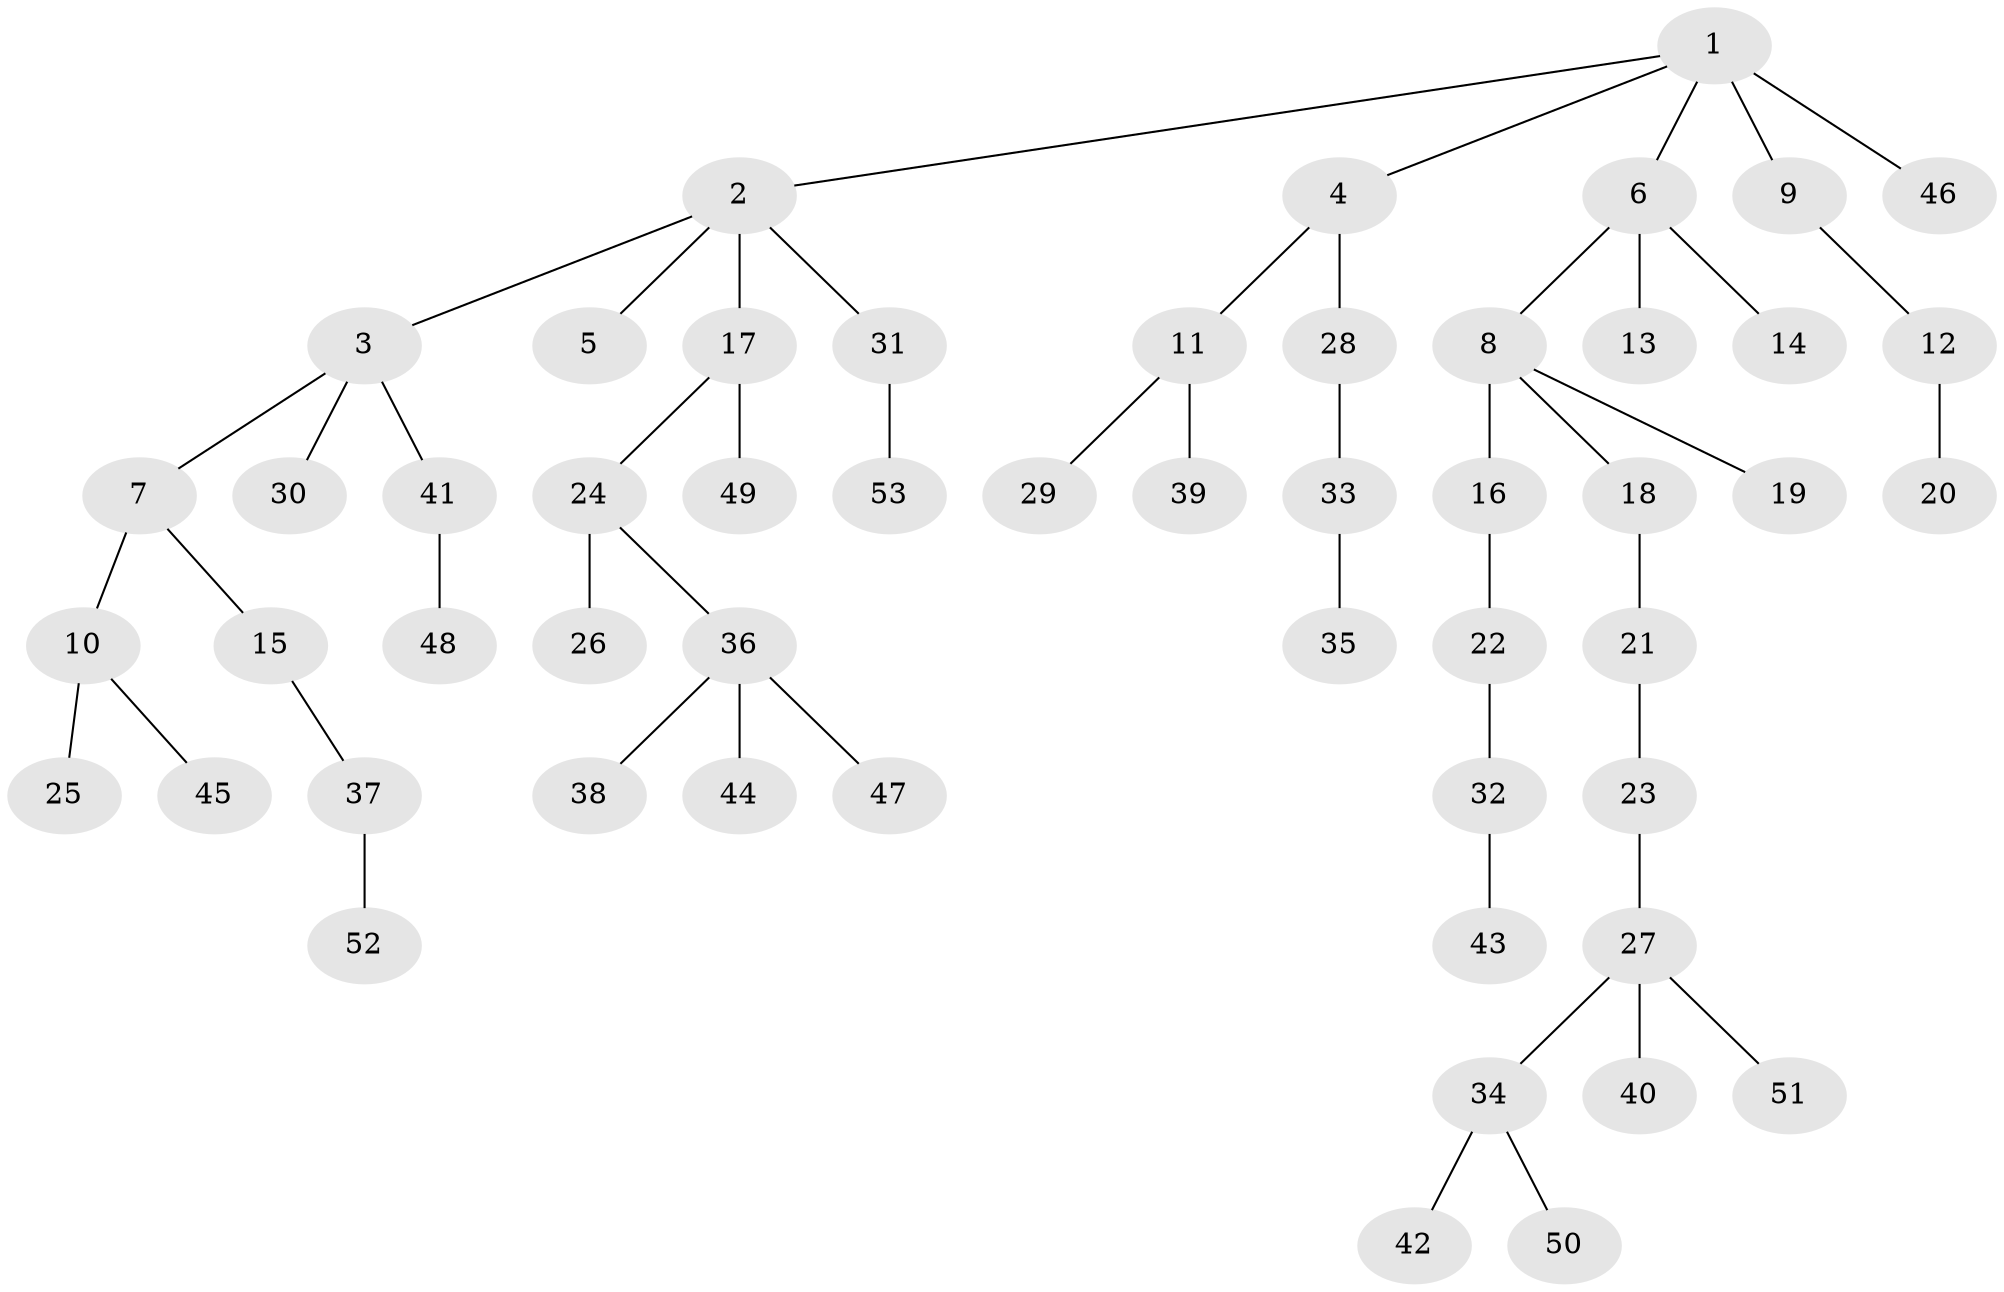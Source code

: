 // original degree distribution, {5: 0.05714285714285714, 6: 0.009523809523809525, 4: 0.047619047619047616, 3: 0.14285714285714285, 2: 0.21904761904761905, 7: 0.009523809523809525, 1: 0.5142857142857142}
// Generated by graph-tools (version 1.1) at 2025/36/03/09/25 02:36:42]
// undirected, 53 vertices, 52 edges
graph export_dot {
graph [start="1"]
  node [color=gray90,style=filled];
  1;
  2;
  3;
  4;
  5;
  6;
  7;
  8;
  9;
  10;
  11;
  12;
  13;
  14;
  15;
  16;
  17;
  18;
  19;
  20;
  21;
  22;
  23;
  24;
  25;
  26;
  27;
  28;
  29;
  30;
  31;
  32;
  33;
  34;
  35;
  36;
  37;
  38;
  39;
  40;
  41;
  42;
  43;
  44;
  45;
  46;
  47;
  48;
  49;
  50;
  51;
  52;
  53;
  1 -- 2 [weight=1.0];
  1 -- 4 [weight=1.0];
  1 -- 6 [weight=1.0];
  1 -- 9 [weight=1.0];
  1 -- 46 [weight=2.0];
  2 -- 3 [weight=1.0];
  2 -- 5 [weight=1.0];
  2 -- 17 [weight=1.0];
  2 -- 31 [weight=1.0];
  3 -- 7 [weight=1.0];
  3 -- 30 [weight=1.0];
  3 -- 41 [weight=1.0];
  4 -- 11 [weight=1.0];
  4 -- 28 [weight=1.0];
  6 -- 8 [weight=1.0];
  6 -- 13 [weight=3.0];
  6 -- 14 [weight=1.0];
  7 -- 10 [weight=1.0];
  7 -- 15 [weight=1.0];
  8 -- 16 [weight=1.0];
  8 -- 18 [weight=1.0];
  8 -- 19 [weight=1.0];
  9 -- 12 [weight=1.0];
  10 -- 25 [weight=2.0];
  10 -- 45 [weight=1.0];
  11 -- 29 [weight=1.0];
  11 -- 39 [weight=2.0];
  12 -- 20 [weight=2.0];
  15 -- 37 [weight=1.0];
  16 -- 22 [weight=2.0];
  17 -- 24 [weight=1.0];
  17 -- 49 [weight=1.0];
  18 -- 21 [weight=1.0];
  21 -- 23 [weight=1.0];
  22 -- 32 [weight=1.0];
  23 -- 27 [weight=1.0];
  24 -- 26 [weight=1.0];
  24 -- 36 [weight=1.0];
  27 -- 34 [weight=1.0];
  27 -- 40 [weight=1.0];
  27 -- 51 [weight=1.0];
  28 -- 33 [weight=1.0];
  31 -- 53 [weight=1.0];
  32 -- 43 [weight=2.0];
  33 -- 35 [weight=4.0];
  34 -- 42 [weight=1.0];
  34 -- 50 [weight=1.0];
  36 -- 38 [weight=1.0];
  36 -- 44 [weight=1.0];
  36 -- 47 [weight=1.0];
  37 -- 52 [weight=2.0];
  41 -- 48 [weight=1.0];
}
